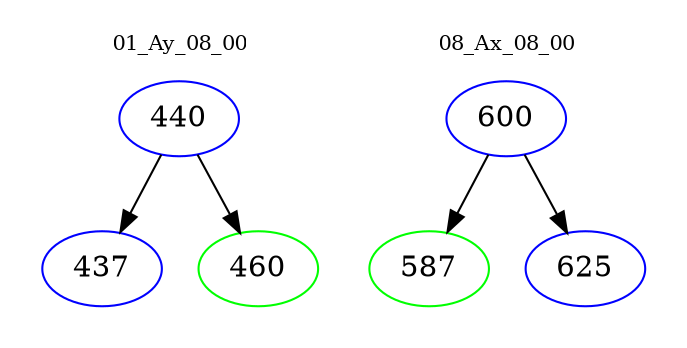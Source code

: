 digraph{
subgraph cluster_0 {
color = white
label = "01_Ay_08_00";
fontsize=10;
T0_440 [label="440", color="blue"]
T0_440 -> T0_437 [color="black"]
T0_437 [label="437", color="blue"]
T0_440 -> T0_460 [color="black"]
T0_460 [label="460", color="green"]
}
subgraph cluster_1 {
color = white
label = "08_Ax_08_00";
fontsize=10;
T1_600 [label="600", color="blue"]
T1_600 -> T1_587 [color="black"]
T1_587 [label="587", color="green"]
T1_600 -> T1_625 [color="black"]
T1_625 [label="625", color="blue"]
}
}
